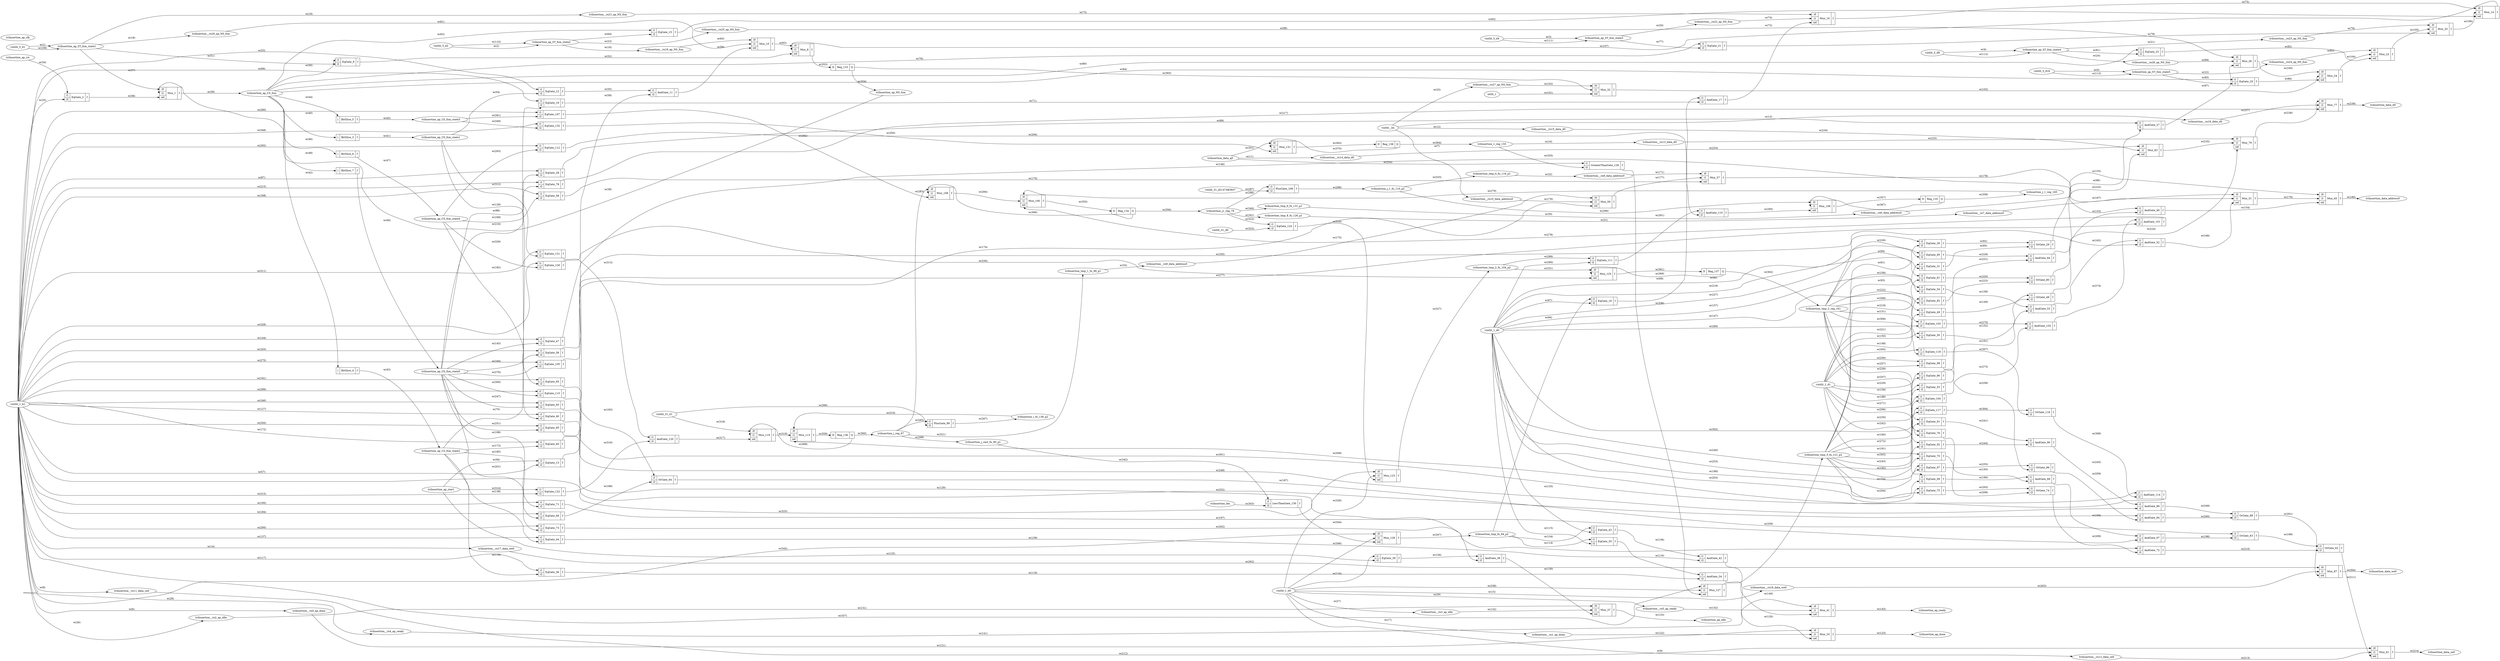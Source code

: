 digraph G {

   graph [rankdir = LR];

   Mux_1[ shape=record; label="{ {<i0>i0|<i1>i1|<sel>sel}| Mux_1 | {<f>f} }"];
   EqGate_2[ shape=record; label="{ {<i1>i1|<i2>i2}| EqGate_2 | {<f>f} }"];
   BitSlice_3[ shape=record; label="{ {<i>i}| BitSlice_3 | {<f>f} }"];
   BitSlice_4[ shape=record; label="{ {<i>i}| BitSlice_4 | {<f>f} }"];
   BitSlice_5[ shape=record; label="{ {<i>i}| BitSlice_5 | {<f>f} }"];
   BitSlice_6[ shape=record; label="{ {<i>i}| BitSlice_6 | {<f>f} }"];
   BitSlice_7[ shape=record; label="{ {<i>i}| BitSlice_7 | {<f>f} }"];
   Mux_8[ shape=record; label="{ {<i0>i0|<i1>i1|<sel>sel}| Mux_8 | {<f>f} }"];
   EqGate_9[ shape=record; label="{ {<i1>i1|<i2>i2}| EqGate_9 | {<f>f} }"];
   Mux_10[ shape=record; label="{ {<i0>i0|<i1>i1|<sel>sel}| Mux_10 | {<f>f} }"];
   AndGate_11[ shape=record; label="{ {<i1>i1|<i2>i2}| AndGate_11 | {<f>f} }"];
   EqGate_12[ shape=record; label="{ {<i1>i1|<i2>i2}| EqGate_12 | {<f>f} }"];
   EqGate_13[ shape=record; label="{ {<i1>i1|<i2>i2}| EqGate_13 | {<f>f} }"];
   Mux_14[ shape=record; label="{ {<i0>i0|<i1>i1|<sel>sel}| Mux_14 | {<f>f} }"];
   EqGate_15[ shape=record; label="{ {<i1>i1|<i2>i2}| EqGate_15 | {<f>f} }"];
   Mux_16[ shape=record; label="{ {<i0>i0|<i1>i1|<sel>sel}| Mux_16 | {<f>f} }"];
   AndGate_17[ shape=record; label="{ {<i1>i1|<i2>i2}| AndGate_17 | {<f>f} }"];
   EqGate_18[ shape=record; label="{ {<i1>i1|<i2>i2}| EqGate_18 | {<f>f} }"];
   EqGate_19[ shape=record; label="{ {<i1>i1|<i2>i2}| EqGate_19 | {<f>f} }"];
   Mux_20[ shape=record; label="{ {<i0>i0|<i1>i1|<sel>sel}| Mux_20 | {<f>f} }"];
   EqGate_21[ shape=record; label="{ {<i1>i1|<i2>i2}| EqGate_21 | {<f>f} }"];
   Mux_22[ shape=record; label="{ {<i0>i0|<i1>i1|<sel>sel}| Mux_22 | {<f>f} }"];
   EqGate_23[ shape=record; label="{ {<i1>i1|<i2>i2}| EqGate_23 | {<f>f} }"];
   Mux_24[ shape=record; label="{ {<i0>i0|<i1>i1|<sel>sel}| Mux_24 | {<f>f} }"];
   EqGate_25[ shape=record; label="{ {<i1>i1|<i2>i2}| EqGate_25 | {<f>f} }"];
   Mux_26[ shape=record; label="{ {<i0>i0|<i1>i1|<sel>sel}| Mux_26 | {<f>f} }"];
   AndGate_27[ shape=record; label="{ {<i1>i1|<i2>i2}| AndGate_27 | {<f>f} }"];
   EqGate_28[ shape=record; label="{ {<i1>i1|<i2>i2}| EqGate_28 | {<f>f} }"];
   OrGate_29[ shape=record; label="{ {<i1>i1|<i2>i2}| OrGate_29 | {<f>f} }"];
   EqGate_30[ shape=record; label="{ {<i1>i1|<i2>i2}| EqGate_30 | {<f>f} }"];
   EqGate_31[ shape=record; label="{ {<i1>i1|<i2>i2}| EqGate_31 | {<f>f} }"];
   Mux_32[ shape=record; label="{ {<i0>i0|<i1>i1|<sel>sel}| Mux_32 | {<f>f} }"];
   Mux_33[ shape=record; label="{ {<i0>i0|<i1>i1|<sel>sel}| Mux_33 | {<f>f} }"];
   AndGate_34[ shape=record; label="{ {<i1>i1|<i2>i2}| AndGate_34 | {<f>f} }"];
   EqGate_35[ shape=record; label="{ {<i1>i1|<i2>i2}| EqGate_35 | {<f>f} }"];
   EqGate_36[ shape=record; label="{ {<i1>i1|<i2>i2}| EqGate_36 | {<f>f} }"];
   Mux_37[ shape=record; label="{ {<i0>i0|<i1>i1|<sel>sel}| Mux_37 | {<f>f} }"];
   AndGate_38[ shape=record; label="{ {<i1>i1|<i2>i2}| AndGate_38 | {<f>f} }"];
   EqGate_39[ shape=record; label="{ {<i1>i1|<i2>i2}| EqGate_39 | {<f>f} }"];
   EqGate_40[ shape=record; label="{ {<i1>i1|<i2>i2}| EqGate_40 | {<f>f} }"];
   Mux_41[ shape=record; label="{ {<i0>i0|<i1>i1|<sel>sel}| Mux_41 | {<f>f} }"];
   AndGate_42[ shape=record; label="{ {<i1>i1|<i2>i2}| AndGate_42 | {<f>f} }"];
   EqGate_43[ shape=record; label="{ {<i1>i1|<i2>i2}| EqGate_43 | {<f>f} }"];
   EqGate_44[ shape=record; label="{ {<i1>i1|<i2>i2}| EqGate_44 | {<f>f} }"];
   Mux_45[ shape=record; label="{ {<i0>i0|<i1>i1|<sel>sel}| Mux_45 | {<f>f} }"];
   AndGate_46[ shape=record; label="{ {<i1>i1|<i2>i2}| AndGate_46 | {<f>f} }"];
   EqGate_47[ shape=record; label="{ {<i1>i1|<i2>i2}| EqGate_47 | {<f>f} }"];
   OrGate_48[ shape=record; label="{ {<i1>i1|<i2>i2}| OrGate_48 | {<f>f} }"];
   EqGate_49[ shape=record; label="{ {<i1>i1|<i2>i2}| EqGate_49 | {<f>f} }"];
   EqGate_50[ shape=record; label="{ {<i1>i1|<i2>i2}| EqGate_50 | {<f>f} }"];
   Mux_51[ shape=record; label="{ {<i0>i0|<i1>i1|<sel>sel}| Mux_51 | {<f>f} }"];
   AndGate_52[ shape=record; label="{ {<i1>i1|<i2>i2}| AndGate_52 | {<f>f} }"];
   AndGate_53[ shape=record; label="{ {<i1>i1|<i2>i2}| AndGate_53 | {<f>f} }"];
   EqGate_54[ shape=record; label="{ {<i1>i1|<i2>i2}| EqGate_54 | {<f>f} }"];
   EqGate_55[ shape=record; label="{ {<i1>i1|<i2>i2}| EqGate_55 | {<f>f} }"];
   EqGate_56[ shape=record; label="{ {<i1>i1|<i2>i2}| EqGate_56 | {<f>f} }"];
   Mux_57[ shape=record; label="{ {<i0>i0|<i1>i1|<sel>sel}| Mux_57 | {<f>f} }"];
   EqGate_58[ shape=record; label="{ {<i1>i1|<i2>i2}| EqGate_58 | {<f>f} }"];
   Mux_59[ shape=record; label="{ {<i0>i0|<i1>i1|<sel>sel}| Mux_59 | {<f>f} }"];
   EqGate_60[ shape=record; label="{ {<i1>i1|<i2>i2}| EqGate_60 | {<f>f} }"];
   Mux_61[ shape=record; label="{ {<i0>i0|<i1>i1|<sel>sel}| Mux_61 | {<f>f} }"];
   OrGate_62[ shape=record; label="{ {<i1>i1|<i2>i2}| OrGate_62 | {<f>f} }"];
   OrGate_63[ shape=record; label="{ {<i1>i1|<i2>i2}| OrGate_63 | {<f>f} }"];
   OrGate_64[ shape=record; label="{ {<i1>i1|<i2>i2}| OrGate_64 | {<f>f} }"];
   EqGate_65[ shape=record; label="{ {<i1>i1|<i2>i2}| EqGate_65 | {<f>f} }"];
   EqGate_66[ shape=record; label="{ {<i1>i1|<i2>i2}| EqGate_66 | {<f>f} }"];
   AndGate_67[ shape=record; label="{ {<i1>i1|<i2>i2}| AndGate_67 | {<f>f} }"];
   AndGate_68[ shape=record; label="{ {<i1>i1|<i2>i2}| AndGate_68 | {<f>f} }"];
   EqGate_69[ shape=record; label="{ {<i1>i1|<i2>i2}| EqGate_69 | {<f>f} }"];
   EqGate_70[ shape=record; label="{ {<i1>i1|<i2>i2}| EqGate_70 | {<f>f} }"];
   EqGate_71[ shape=record; label="{ {<i1>i1|<i2>i2}| EqGate_71 | {<f>f} }"];
   AndGate_72[ shape=record; label="{ {<i1>i1|<i2>i2}| AndGate_72 | {<f>f} }"];
   EqGate_73[ shape=record; label="{ {<i1>i1|<i2>i2}| EqGate_73 | {<f>f} }"];
   OrGate_74[ shape=record; label="{ {<i1>i1|<i2>i2}| OrGate_74 | {<f>f} }"];
   EqGate_75[ shape=record; label="{ {<i1>i1|<i2>i2}| EqGate_75 | {<f>f} }"];
   EqGate_76[ shape=record; label="{ {<i1>i1|<i2>i2}| EqGate_76 | {<f>f} }"];
   Mux_77[ shape=record; label="{ {<i0>i0|<i1>i1|<sel>sel}| Mux_77 | {<f>f} }"];
   EqGate_78[ shape=record; label="{ {<i1>i1|<i2>i2}| EqGate_78 | {<f>f} }"];
   Mux_79[ shape=record; label="{ {<i0>i0|<i1>i1|<sel>sel}| Mux_79 | {<f>f} }"];
   OrGate_80[ shape=record; label="{ {<i1>i1|<i2>i2}| OrGate_80 | {<f>f} }"];
   EqGate_81[ shape=record; label="{ {<i1>i1|<i2>i2}| EqGate_81 | {<f>f} }"];
   EqGate_82[ shape=record; label="{ {<i1>i1|<i2>i2}| EqGate_82 | {<f>f} }"];
   Mux_83[ shape=record; label="{ {<i0>i0|<i1>i1|<sel>sel}| Mux_83 | {<f>f} }"];
   AndGate_84[ shape=record; label="{ {<i1>i1|<i2>i2}| AndGate_84 | {<f>f} }"];
   EqGate_85[ shape=record; label="{ {<i1>i1|<i2>i2}| EqGate_85 | {<f>f} }"];
   EqGate_86[ shape=record; label="{ {<i1>i1|<i2>i2}| EqGate_86 | {<f>f} }"];
   Mux_87[ shape=record; label="{ {<i0>i0|<i1>i1|<sel>sel}| Mux_87 | {<f>f} }"];
   OrGate_88[ shape=record; label="{ {<i1>i1|<i2>i2}| OrGate_88 | {<f>f} }"];
   AndGate_89[ shape=record; label="{ {<i1>i1|<i2>i2}| AndGate_89 | {<f>f} }"];
   AndGate_90[ shape=record; label="{ {<i1>i1|<i2>i2}| AndGate_90 | {<f>f} }"];
   EqGate_91[ shape=record; label="{ {<i1>i1|<i2>i2}| EqGate_91 | {<f>f} }"];
   EqGate_92[ shape=record; label="{ {<i1>i1|<i2>i2}| EqGate_92 | {<f>f} }"];
   EqGate_93[ shape=record; label="{ {<i1>i1|<i2>i2}| EqGate_93 | {<f>f} }"];
   AndGate_94[ shape=record; label="{ {<i1>i1|<i2>i2}| AndGate_94 | {<f>f} }"];
   EqGate_95[ shape=record; label="{ {<i1>i1|<i2>i2}| EqGate_95 | {<f>f} }"];
   OrGate_96[ shape=record; label="{ {<i1>i1|<i2>i2}| OrGate_96 | {<f>f} }"];
   EqGate_97[ shape=record; label="{ {<i1>i1|<i2>i2}| EqGate_97 | {<f>f} }"];
   EqGate_98[ shape=record; label="{ {<i1>i1|<i2>i2}| EqGate_98 | {<f>f} }"];
   PlusGate_99[ shape=record; label="{ {<i1>i1|<i2>i2}| PlusGate_99 | {<f>f} }"];
   Mux_100[ shape=record; label="{ {<i0>i0|<i1>i1|<sel>sel}| Mux_100 | {<f>f} }"];
   AndGate_101[ shape=record; label="{ {<i1>i1|<i2>i2}| AndGate_101 | {<f>f} }"];
   AndGate_102[ shape=record; label="{ {<i1>i1|<i2>i2}| AndGate_102 | {<f>f} }"];
   EqGate_103[ shape=record; label="{ {<i1>i1|<i2>i2}| EqGate_103 | {<f>f} }"];
   EqGate_104[ shape=record; label="{ {<i1>i1|<i2>i2}| EqGate_104 | {<f>f} }"];
   EqGate_105[ shape=record; label="{ {<i1>i1|<i2>i2}| EqGate_105 | {<f>f} }"];
   Mux_106[ shape=record; label="{ {<i0>i0|<i1>i1|<sel>sel}| Mux_106 | {<f>f} }"];
   EqGate_107[ shape=record; label="{ {<i1>i1|<i2>i2}| EqGate_107 | {<f>f} }"];
   PlusGate_108[ shape=record; label="{ {<i1>i1|<i2>i2}| PlusGate_108 | {<f>f} }"];
   Mux_109[ shape=record; label="{ {<i0>i0|<i1>i1|<sel>sel}| Mux_109 | {<f>f} }"];
   AndGate_110[ shape=record; label="{ {<i1>i1|<i2>i2}| AndGate_110 | {<f>f} }"];
   EqGate_111[ shape=record; label="{ {<i1>i1|<i2>i2}| EqGate_111 | {<f>f} }"];
   EqGate_112[ shape=record; label="{ {<i1>i1|<i2>i2}| EqGate_112 | {<f>f} }"];
   Mux_113[ shape=record; label="{ {<i0>i0|<i1>i1|<sel>sel}| Mux_113 | {<f>f} }"];
   AndGate_114[ shape=record; label="{ {<i1>i1|<i2>i2}| AndGate_114 | {<f>f} }"];
   EqGate_115[ shape=record; label="{ {<i1>i1|<i2>i2}| EqGate_115 | {<f>f} }"];
   OrGate_116[ shape=record; label="{ {<i1>i1|<i2>i2}| OrGate_116 | {<f>f} }"];
   EqGate_117[ shape=record; label="{ {<i1>i1|<i2>i2}| EqGate_117 | {<f>f} }"];
   EqGate_118[ shape=record; label="{ {<i1>i1|<i2>i2}| EqGate_118 | {<f>f} }"];
   Mux_119[ shape=record; label="{ {<i0>i0|<i1>i1|<sel>sel}| Mux_119 | {<f>f} }"];
   AndGate_120[ shape=record; label="{ {<i1>i1|<i2>i2}| AndGate_120 | {<f>f} }"];
   EqGate_121[ shape=record; label="{ {<i1>i1|<i2>i2}| EqGate_121 | {<f>f} }"];
   EqGate_122[ shape=record; label="{ {<i1>i1|<i2>i2}| EqGate_122 | {<f>f} }"];
   Mux_123[ shape=record; label="{ {<i0>i0|<i1>i1|<sel>sel}| Mux_123 | {<f>f} }"];
   EqGate_124[ shape=record; label="{ {<i1>i1|<i2>i2}| EqGate_124 | {<f>f} }"];
   Mux_125[ shape=record; label="{ {<i0>i0|<i1>i1|<sel>sel}| Mux_125 | {<f>f} }"];
   EqGate_126[ shape=record; label="{ {<i1>i1|<i2>i2}| EqGate_126 | {<f>f} }"];
   Mux_127[ shape=record; label="{ {<i0>i0|<i1>i1|<sel>sel}| Mux_127 | {<f>f} }"];
   GreaterThanGate_128[ shape=record; label="{ {<i1>i1|<i2>i2}| GreaterThanGate_128 | {<f>f} }"];
   Mux_129[ shape=record; label="{ {<i0>i0|<i1>i1|<sel>sel}| Mux_129 | {<f>f} }"];
   LessThanGate_130[ shape=record; label="{ {<i1>i1|<i2>i2}| LessThanGate_130 | {<f>f} }"];
   Mux_131[ shape=record; label="{ {<i0>i0|<i1>i1|<sel>sel}| Mux_131 | {<f>f} }"];
   EqGate_132[ shape=record; label="{ {<i1>i1|<i2>i2}| EqGate_132 | {<f>f} }"];
   Reg_133[ shape=record; label="{ {<D>D}| Reg_133 | {<Q>Q} }"];
   Reg_134[ shape=record; label="{ {<D>D}| Reg_134 | {<Q>Q} }"];
   Reg_135[ shape=record; label="{ {<D>D}| Reg_135 | {<Q>Q} }"];
   Reg_136[ shape=record; label="{ {<D>D}| Reg_136 | {<Q>Q} }"];
   Reg_137[ shape=record; label="{ {<D>D}| Reg_137 | {<Q>Q} }"];
   Reg_138[ shape=record; label="{ {<D>D}| Reg_138 | {<Q>Q} }"];
   triInsertion_ap_clk;
   triInsertion_ap_rst;
   triInsertion_ap_start;
   triInsertion_data_q0;
   triInsertion_len;
   triInsertion_ap_done;
   triInsertion_ap_idle;
   triInsertion_ap_ready;
   triInsertion_data_address0;
   triInsertion_data_ce0;
   triInsertion_data_d0;
   triInsertion_data_we0;
 triInsertion__rn0_ap_done[label="triInsertion__rn0_ap_done"];
 triInsertion__rn10_data_address0[label="triInsertion__rn10_data_address0"];
 triInsertion__rn11_data_ce0[label="triInsertion__rn11_data_ce0"];
 triInsertion__rn12_data_ce0[label="triInsertion__rn12_data_ce0"];
 triInsertion__rn13_data_d0[label="triInsertion__rn13_data_d0"];
 triInsertion__rn14_data_d0[label="triInsertion__rn14_data_d0"];
 triInsertion__rn15_data_d0[label="triInsertion__rn15_data_d0"];
 triInsertion__rn16_data_d0[label="triInsertion__rn16_data_d0"];
 triInsertion__rn17_data_we0[label="triInsertion__rn17_data_we0"];
 triInsertion__rn18_data_we0[label="triInsertion__rn18_data_we0"];
 triInsertion__rn19_ap_NS_fsm[label="triInsertion__rn19_ap_NS_fsm"];
 triInsertion__rn1_ap_done[label="triInsertion__rn1_ap_done"];
 triInsertion__rn20_ap_NS_fsm[label="triInsertion__rn20_ap_NS_fsm"];
 triInsertion__rn21_ap_NS_fsm[label="triInsertion__rn21_ap_NS_fsm"];
 triInsertion__rn22_ap_NS_fsm[label="triInsertion__rn22_ap_NS_fsm"];
 triInsertion__rn23_ap_NS_fsm[label="triInsertion__rn23_ap_NS_fsm"];
 triInsertion__rn24_ap_NS_fsm[label="triInsertion__rn24_ap_NS_fsm"];
 triInsertion__rn25_ap_NS_fsm[label="triInsertion__rn25_ap_NS_fsm"];
 triInsertion__rn26_ap_NS_fsm[label="triInsertion__rn26_ap_NS_fsm"];
 triInsertion__rn27_ap_NS_fsm[label="triInsertion__rn27_ap_NS_fsm"];
 triInsertion__rn2_ap_idle[label="triInsertion__rn2_ap_idle"];
 triInsertion__rn3_ap_idle[label="triInsertion__rn3_ap_idle"];
 triInsertion__rn4_ap_ready[label="triInsertion__rn4_ap_ready"];
 triInsertion__rn5_ap_ready[label="triInsertion__rn5_ap_ready"];
 triInsertion__rn6_data_address0[label="triInsertion__rn6_data_address0"];
 triInsertion__rn7_data_address0[label="triInsertion__rn7_data_address0"];
 triInsertion__rn8_data_address0[label="triInsertion__rn8_data_address0"];
 triInsertion__rn9_data_address0[label="triInsertion__rn9_data_address0"];
 triInsertion_ap_CS_fsm[label="triInsertion_ap_CS_fsm"];
 triInsertion_ap_CS_fsm_state1[label="triInsertion_ap_CS_fsm_state1"];
 triInsertion_ap_CS_fsm_state2[label="triInsertion_ap_CS_fsm_state2"];
 triInsertion_ap_CS_fsm_state3[label="triInsertion_ap_CS_fsm_state3"];
 triInsertion_ap_CS_fsm_state4[label="triInsertion_ap_CS_fsm_state4"];
 triInsertion_ap_CS_fsm_state5[label="triInsertion_ap_CS_fsm_state5"];
 triInsertion_ap_NS_fsm[label="triInsertion_ap_NS_fsm"];
 triInsertion_ap_ST_fsm_state1[label="triInsertion_ap_ST_fsm_state1"];
 triInsertion_ap_ST_fsm_state2[label="triInsertion_ap_ST_fsm_state2"];
 triInsertion_ap_ST_fsm_state3[label="triInsertion_ap_ST_fsm_state3"];
 triInsertion_ap_ST_fsm_state4[label="triInsertion_ap_ST_fsm_state4"];
 triInsertion_ap_ST_fsm_state5[label="triInsertion_ap_ST_fsm_state5"];
 triInsertion_i_fu_136_p2[label="triInsertion_i_fu_136_p2"];
 triInsertion_j1_reg_79[label="triInsertion_j1_reg_79"];
 triInsertion_j_1_fu_110_p2[label="triInsertion_j_1_fu_110_p2"];
 triInsertion_j_1_reg_165[label="triInsertion_j_1_reg_165"];
 triInsertion_j_cast_fu_90_p1[label="triInsertion_j_cast_fu_90_p1"];
 triInsertion_j_reg_67[label="triInsertion_j_reg_67"];
 triInsertion_tmp_1_fu_99_p1[label="triInsertion_tmp_1_fu_99_p1"];
 triInsertion_tmp_2_fu_104_p2[label="triInsertion_tmp_2_fu_104_p2"];
 triInsertion_tmp_2_reg_161[label="triInsertion_tmp_2_reg_161"];
 triInsertion_tmp_4_fu_116_p1[label="triInsertion_tmp_4_fu_116_p1"];
 triInsertion_tmp_5_fu_121_p2[label="triInsertion_tmp_5_fu_121_p2"];
 triInsertion_tmp_6_fu_131_p1[label="triInsertion_tmp_6_fu_131_p1"];
 triInsertion_tmp_8_fu_126_p1[label="triInsertion_tmp_8_fu_126_p1"];
 triInsertion_tmp_fu_94_p2[label="triInsertion_tmp_fu_94_p2"];
 triInsertion_v_reg_155[label="triInsertion_v_reg_155"];
 vintlit_5_d1[label="vintlit_5_d1"];
 vintlit_5_d2[label="vintlit_5_d2"];
 vintlit_5_d4[label="vintlit_5_d4"];
 vintlit_5_d8[label="vintlit_5_d8"];
 vintlit_5_d16[label="vintlit_5_d16"];
 vintlit_1_b1[label="vintlit_1_b1"];
 vintlit__bx[label="vintlit__bx"];
 vintlit_1_b1[label="vintlit_1_b1"];
 vintlit_1_b0[label="vintlit_1_b0"];
 vintlit__bx[label="vintlit__bx"];
 vintlit__bx[label="vintlit__bx"];
 vintlit_1_b1[label="vintlit_1_b1"];
 vintlit_1_b0[label="vintlit_1_b0"];
 vintlit_1_b0[label="vintlit_1_b0"];
 vintlit__bx[label="vintlit__bx"];
 vintlit_1_b1[label="vintlit_1_b1"];
 vintlit_1_b0[label="vintlit_1_b0"];
 vintlit_1_b1[label="vintlit_1_b1"];
 vintlit_1_b0[label="vintlit_1_b0"];
 vintlit_1_b1[label="vintlit_1_b1"];
 vintlit_1_b1[label="vintlit_1_b1"];
 vintlit_1_b1[label="vintlit_1_b1"];
 vintlit_1_d0[label="vintlit_1_d0"];
 vintlit_1_b1[label="vintlit_1_b1"];
 vintlit_1_b1[label="vintlit_1_b1"];
 vintlit_1_d0[label="vintlit_1_d0"];
 vintlit_1_d1[label="vintlit_1_d1"];
 intlit_1[label="intlit_1"];
 vintlit_5_d1[label="vintlit_5_d1"];
 vintlit_5_d2[label="vintlit_5_d2"];
 vintlit_5_d4[label="vintlit_5_d4"];
 vintlit_5_d8[label="vintlit_5_d8"];
 vintlit_5_d16[label="vintlit_5_d16"];
 vintlit_1_d0[label="vintlit_1_d0"];
 vintlit_1_b1[label="vintlit_1_b1"];
 vintlit_1_b0[label="vintlit_1_b0"];
 vintlit_1_b1[label="vintlit_1_b1"];
 vintlit_1_d0[label="vintlit_1_d0"];
 vintlit_1_b1[label="vintlit_1_b1"];
 vintlit_1_b1[label="vintlit_1_b1"];
 vintlit_1_d0[label="vintlit_1_d0"];
 vintlit_1_d1[label="vintlit_1_d1"];
 vintlit_1_d0[label="vintlit_1_d0"];
 vintlit_1_d1[label="vintlit_1_d1"];
 vintlit_1_b1[label="vintlit_1_b1"];
 vintlit_1_b1[label="vintlit_1_b1"];
 vintlit_1_b1[label="vintlit_1_b1"];
 vintlit_1_b1[label="vintlit_1_b1"];
 vintlit_1_b1[label="vintlit_1_b1"];
 vintlit_1_d0[label="vintlit_1_d0"];
 vintlit_1_d1[label="vintlit_1_d1"];
 vintlit_1_b1[label="vintlit_1_b1"];
 vintlit_1_b1[label="vintlit_1_b1"];
 vintlit_1_d0[label="vintlit_1_d0"];
 vintlit_1_d1[label="vintlit_1_d1"];
 vintlit_1_b1[label="vintlit_1_b1"];
 vintlit_1_d0[label="vintlit_1_d0"];
 vintlit_1_d1[label="vintlit_1_d1"];
 vintlit_1_d0[label="vintlit_1_d0"];
 vintlit_1_d1[label="vintlit_1_d1"];
 vintlit_1_d0[label="vintlit_1_d0"];
 vintlit_1_d1[label="vintlit_1_d1"];
 vintlit_1_b1[label="vintlit_1_b1"];
 vintlit_1_b1[label="vintlit_1_b1"];
 vintlit_1_d0[label="vintlit_1_d0"];
 vintlit_1_d1[label="vintlit_1_d1"];
 vintlit_31_d1[label="vintlit_31_d1"];
 vintlit_1_d0[label="vintlit_1_d0"];
 vintlit_1_d1[label="vintlit_1_d1"];
 vintlit_1_b1[label="vintlit_1_b1"];
 vintlit_1_b1[label="vintlit_1_b1"];
 vintlit_31_d2147483647[label="vintlit_31_d2147483647"];
 vintlit_1_d0[label="vintlit_1_d0"];
 vintlit_1_b1[label="vintlit_1_b1"];
 vintlit_1_b1[label="vintlit_1_b1"];
 vintlit_1_d0[label="vintlit_1_d0"];
 vintlit_1_d1[label="vintlit_1_d1"];
 vintlit_1_b1[label="vintlit_1_b1"];
 vintlit_1_b1[label="vintlit_1_b1"];
 vintlit_31_d1[label="vintlit_31_d1"];
 vintlit_31_d0[label="vintlit_31_d0"];
 vintlit_1_b1[label="vintlit_1_b1"];
 vintlit_1_b0[label="vintlit_1_b0"];
 vintlit_1_b1[label="vintlit_1_b1"];
 vintlit_1_b1[label="vintlit_1_b1"];
 vintlit_1_b0[label="vintlit_1_b0"];
 vintlit_1_b1[label="vintlit_1_b1"];
 vintlit_1_b0[label="vintlit_1_b0"];
 vintlit_1_b1[label="vintlit_1_b1"];
   triInsertion_ap_rst -> EqGate_2:i1[ label="w(34)"]; /* tag1 */
   triInsertion_ap_start -> EqGate_13:i1[ label="w(56)"]; /* tag1 */
   triInsertion_ap_start -> EqGate_39:i2[ label="w(125)"]; /* tag1 */
   triInsertion_ap_start -> EqGate_122:i1[ label="w(314)"]; /* tag1 */
   triInsertion_data_q0 -> triInsertion__rn14_data_d0[ label="w(11)"]; /* tag1 */
   triInsertion_data_q0 -> GreaterThanGate_128:i1[ label="w(334)"]; /* tag1 */
   triInsertion_data_q0 -> Mux_131:i0[ label="w(351)"]; /* tag1 */
   triInsertion_len -> LessThanGate_130:i2[ label="w(343)"]; /* tag1 */
   triInsertion__rn0_ap_done -> Mux_33:i0[ label="w(121)"]; /* tag2 */
   triInsertion__rn10_data_address0 -> Mux_59:i1[ label="w(176)"]; /* tag2 */
   triInsertion__rn11_data_ce0 -> Mux_61:i0[ label="w(212)"]; /* tag2 */
   triInsertion__rn12_data_ce0 -> Mux_61:i1[ label="w(213)"]; /* tag2 */
   triInsertion__rn13_data_d0 -> Mux_79:i0[ label="w(225)"]; /* tag2 */
   triInsertion__rn14_data_d0 -> Mux_83:i0[ label="w(233)"]; /* tag2 */
   triInsertion__rn15_data_d0 -> Mux_83:i1[ label="w(234)"]; /* tag2 */
   triInsertion__rn16_data_d0 -> Mux_77:i1[ label="w(237)"]; /* tag2 */
   triInsertion__rn17_data_we0 -> Mux_87:i0[ label="w(262)"]; /* tag2 */
   triInsertion__rn18_data_we0 -> Mux_87:i1[ label="w(263)"]; /* tag2 */
   triInsertion__rn19_ap_NS_fsm -> Mux_10:i0[ label="w(60)"]; /* tag2 */
   triInsertion__rn1_ap_done -> Mux_33:i1[ label="w(122)"]; /* tag2 */
   triInsertion__rn20_ap_NS_fsm -> Mux_10:i1[ label="w(61)"]; /* tag2 */
   triInsertion__rn21_ap_NS_fsm -> Mux_16:i0[ label="w(73)"]; /* tag2 */
   triInsertion__rn22_ap_NS_fsm -> Mux_16:i1[ label="w(74)"]; /* tag2 */
   triInsertion__rn23_ap_NS_fsm -> Mux_20:i0[ label="w(79)"]; /* tag2 */
   triInsertion__rn24_ap_NS_fsm -> Mux_22:i0[ label="w(83)"]; /* tag2 */
   triInsertion__rn25_ap_NS_fsm -> Mux_26:i0[ label="w(98)"]; /* tag2 */
   triInsertion__rn26_ap_NS_fsm -> Mux_26:i1[ label="w(99)"]; /* tag2 */
   triInsertion__rn27_ap_NS_fsm -> Mux_32:i0[ label="w(102)"]; /* tag2 */
   triInsertion__rn2_ap_idle -> Mux_37:i0[ label="w(131)"]; /* tag2 */
   triInsertion__rn3_ap_idle -> Mux_37:i1[ label="w(132)"]; /* tag2 */
   triInsertion__rn4_ap_ready -> Mux_41:i0[ label="w(141)"]; /* tag2 */
   triInsertion__rn5_ap_ready -> Mux_41:i1[ label="w(142)"]; /* tag2 */
   triInsertion__rn6_data_address0 -> Mux_45:i0[ label="w(155)"]; /* tag2 */
   triInsertion__rn7_data_address0 -> Mux_51:i0[ label="w(167)"]; /* tag2 */
   triInsertion__rn8_data_address0 -> Mux_57:i0[ label="w(171)"]; /* tag2 */
   triInsertion__rn9_data_address0 -> Mux_59:i0[ label="w(175)"]; /* tag2 */
   triInsertion_ap_CS_fsm -> BitSlice_3:i[ label="w(40)"]; /* tag2 */
   triInsertion_ap_CS_fsm -> BitSlice_4:i[ label="w(42)"]; /* tag2 */
   triInsertion_ap_CS_fsm -> BitSlice_5:i[ label="w(44)"]; /* tag2 */
   triInsertion_ap_CS_fsm -> BitSlice_6:i[ label="w(46)"]; /* tag2 */
   triInsertion_ap_CS_fsm -> BitSlice_7:i[ label="w(48)"]; /* tag2 */
   triInsertion_ap_CS_fsm -> EqGate_9:i1[ label="w(50)"]; /* tag2 */
   triInsertion_ap_CS_fsm -> EqGate_15:i1[ label="w(63)"]; /* tag2 */
   triInsertion_ap_CS_fsm -> EqGate_21:i1[ label="w(76)"]; /* tag2 */
   triInsertion_ap_CS_fsm -> EqGate_23:i1[ label="w(80)"]; /* tag2 */
   triInsertion_ap_CS_fsm -> EqGate_25:i1[ label="w(84)"]; /* tag2 */
   triInsertion_ap_CS_fsm_state1 -> EqGate_12:i2[ label="w(54)"]; /* tag2 */
   triInsertion_ap_CS_fsm_state1 -> EqGate_40:i2[ label="w(128)"]; /* tag2 */
   triInsertion_ap_CS_fsm_state1 -> EqGate_121:i2[ label="w(312)"]; /* tag2 */
   triInsertion_ap_CS_fsm_state2 -> EqGate_19:i2[ label="w(70)"]; /* tag2 */
   triInsertion_ap_CS_fsm_state2 -> EqGate_36:i2[ label="w(118)"]; /* tag2 */
   triInsertion_ap_CS_fsm_state2 -> EqGate_44:i2[ label="w(138)"]; /* tag2 */
   triInsertion_ap_CS_fsm_state2 -> EqGate_60:i2[ label="w(173)"]; /* tag2 */
   triInsertion_ap_CS_fsm_state2 -> EqGate_66:i2[ label="w(185)"]; /* tag2 */
   triInsertion_ap_CS_fsm_state3 -> EqGate_107:i2[ label="w(281)"]; /* tag2 */
   triInsertion_ap_CS_fsm_state3 -> EqGate_132:i2[ label="w(349)"]; /* tag2 */
   triInsertion_ap_CS_fsm_state4 -> EqGate_58:i2[ label="w(169)"]; /* tag2 */
   triInsertion_ap_CS_fsm_state4 -> EqGate_65:i2[ label="w(182)"]; /* tag2 */
   triInsertion_ap_CS_fsm_state4 -> EqGate_112:i2[ label="w(293)"]; /* tag2 */
   triInsertion_ap_CS_fsm_state4 -> EqGate_126:i2[ label="w(329)"]; /* tag2 */
   triInsertion_ap_CS_fsm_state5 -> EqGate_28:i2[ label="w(88)"]; /* tag2 */
   triInsertion_ap_CS_fsm_state5 -> EqGate_47:i2[ label="w(145)"]; /* tag2 */
   triInsertion_ap_CS_fsm_state5 -> EqGate_56:i2[ label="w(164)"]; /* tag2 */
   triInsertion_ap_CS_fsm_state5 -> EqGate_71:i2[ label="w(196)"]; /* tag2 */
   triInsertion_ap_CS_fsm_state5 -> EqGate_73:i2[ label="w(201)"]; /* tag2 */
   triInsertion_ap_CS_fsm_state5 -> EqGate_78:i2[ label="w(216)"]; /* tag2 */
   triInsertion_ap_CS_fsm_state5 -> EqGate_93:i2[ label="w(247)"]; /* tag2 */
   triInsertion_ap_CS_fsm_state5 -> EqGate_95:i2[ label="w(251)"]; /* tag2 */
   triInsertion_ap_CS_fsm_state5 -> EqGate_105:i2[ label="w(276)"]; /* tag2 */
   triInsertion_ap_CS_fsm_state5 -> EqGate_115:i2[ label="w(300)"]; /* tag2 */
   triInsertion_ap_NS_fsm -> Mux_1:i1[ label="w(38)"]; /* tag2 */
   triInsertion_ap_ST_fsm_state1 -> triInsertion__rn20_ap_NS_fsm[ label="w(18)"]; /* tag2 */
   triInsertion_ap_ST_fsm_state1 -> triInsertion__rn21_ap_NS_fsm[ label="w(19)"]; /* tag2 */
   triInsertion_ap_ST_fsm_state1 -> Mux_1:i0[ label="w(37)"]; /* tag2 */
   triInsertion_ap_ST_fsm_state1 -> EqGate_9:i2[ label="w(51)"]; /* tag2 */
   triInsertion_ap_ST_fsm_state2 -> triInsertion__rn19_ap_NS_fsm[ label="w(16)"]; /* tag2 */
   triInsertion_ap_ST_fsm_state2 -> triInsertion__rn25_ap_NS_fsm[ label="w(23)"]; /* tag2 */
   triInsertion_ap_ST_fsm_state2 -> EqGate_15:i2[ label="w(64)"]; /* tag2 */
   triInsertion_ap_ST_fsm_state3 -> triInsertion__rn22_ap_NS_fsm[ label="w(20)"]; /* tag2 */
   triInsertion_ap_ST_fsm_state3 -> EqGate_21:i2[ label="w(77)"]; /* tag2 */
   triInsertion_ap_ST_fsm_state4 -> triInsertion__rn23_ap_NS_fsm[ label="w(21)"]; /* tag2 */
   triInsertion_ap_ST_fsm_state4 -> triInsertion__rn26_ap_NS_fsm[ label="w(24)"]; /* tag2 */
   triInsertion_ap_ST_fsm_state4 -> EqGate_23:i2[ label="w(81)"]; /* tag2 */
   triInsertion_ap_ST_fsm_state5 -> triInsertion__rn24_ap_NS_fsm[ label="w(22)"]; /* tag2 */
   triInsertion_ap_ST_fsm_state5 -> EqGate_25:i2[ label="w(85)"]; /* tag2 */
   triInsertion_i_fu_136_p2 -> Mux_113:i0[ label="w(310)"]; /* tag2 */
   triInsertion_j1_reg_79 -> PlusGate_108:i1[ label="w(286)"]; /* tag2 */
   triInsertion_j1_reg_79 -> EqGate_124:i1[ label="w(322)"]; /* tag2 */
   triInsertion_j1_reg_79 -> triInsertion_tmp_6_fu_131_p1[ label="w(340)"]; /* tag2 */
   triInsertion_j1_reg_79 -> triInsertion_tmp_8_fu_126_p1[ label="w(341)"]; /* tag2 */
   triInsertion_j_1_fu_110_p2 -> Mux_109:i0[ label="w(296)"]; /* tag2 */
   triInsertion_j_1_fu_110_p2 -> triInsertion_tmp_4_fu_116_p1[ label="w(333)"]; /* tag2 */
   triInsertion_j_1_reg_165 -> Mux_100:i0[ label="w(279)"]; /* tag2 */
   triInsertion_j_cast_fu_90_p1 -> LessThanGate_130:i1[ label="w(342)"]; /* tag2 */
   triInsertion_j_reg_67 -> PlusGate_99:i1[ label="w(265)"]; /* tag2 */
   triInsertion_j_reg_67 -> Mux_106:i0[ label="w(283)"]; /* tag2 */
   triInsertion_j_reg_67 -> triInsertion_j_cast_fu_90_p1[ label="w(298)"]; /* tag2 */
   triInsertion_j_reg_67 -> triInsertion_tmp_1_fu_99_p1[ label="w(321)"]; /* tag2 */
   triInsertion_tmp_1_fu_99_p1 -> triInsertion__rn9_data_address0[ label="w(33)"]; /* tag2 */
   triInsertion_tmp_2_fu_104_p2 -> EqGate_111:i1[ label="w(289)"]; /* tag2 */
   triInsertion_tmp_2_fu_104_p2 -> Mux_125:i0[ label="w(331)"]; /* tag2 */
   triInsertion_tmp_2_reg_161 -> EqGate_31:i2[ label="w(94)"]; /* tag2 */
   triInsertion_tmp_2_reg_161 -> EqGate_50:i2[ label="w(151)"]; /* tag2 */
   triInsertion_tmp_2_reg_161 -> EqGate_54:i1[ label="w(156)"]; /* tag2 */
   triInsertion_tmp_2_reg_161 -> EqGate_69:i1[ label="w(188)"]; /* tag2 */
   triInsertion_tmp_2_reg_161 -> EqGate_76:i2[ label="w(207)"]; /* tag2 */
   triInsertion_tmp_2_reg_161 -> EqGate_82:i2[ label="w(222)"]; /* tag2 */
   triInsertion_tmp_2_reg_161 -> EqGate_85:i1[ label="w(226)"]; /* tag2 */
   triInsertion_tmp_2_reg_161 -> EqGate_91:i1[ label="w(239)"]; /* tag2 */
   triInsertion_tmp_2_reg_161 -> EqGate_98:i2[ label="w(257)"]; /* tag2 */
   triInsertion_tmp_2_reg_161 -> EqGate_103:i1[ label="w(268)"]; /* tag2 */
   triInsertion_tmp_2_reg_161 -> EqGate_118:i2[ label="w(306)"]; /* tag2 */
   triInsertion_tmp_4_fu_116_p1 -> triInsertion__rn8_data_address0[ label="w(32)"]; /* tag2 */
   triInsertion_tmp_5_fu_121_p2 -> EqGate_30:i2[ label="w(91)"]; /* tag2 */
   triInsertion_tmp_5_fu_121_p2 -> EqGate_49:i2[ label="w(148)"]; /* tag2 */
   triInsertion_tmp_5_fu_121_p2 -> EqGate_55:i2[ label="w(160)"]; /* tag2 */
   triInsertion_tmp_5_fu_121_p2 -> EqGate_70:i2[ label="w(192)"]; /* tag2 */
   triInsertion_tmp_5_fu_121_p2 -> EqGate_75:i2[ label="w(204)"]; /* tag2 */
   triInsertion_tmp_5_fu_121_p2 -> EqGate_81:i2[ label="w(219)"]; /* tag2 */
   triInsertion_tmp_5_fu_121_p2 -> EqGate_86:i2[ label="w(230)"]; /* tag2 */
   triInsertion_tmp_5_fu_121_p2 -> EqGate_92:i2[ label="w(243)"]; /* tag2 */
   triInsertion_tmp_5_fu_121_p2 -> EqGate_97:i2[ label="w(254)"]; /* tag2 */
   triInsertion_tmp_5_fu_121_p2 -> EqGate_104:i2[ label="w(272)"]; /* tag2 */
   triInsertion_tmp_5_fu_121_p2 -> EqGate_117:i2[ label="w(303)"]; /* tag2 */
   triInsertion_tmp_6_fu_131_p1 -> triInsertion__rn6_data_address0[ label="w(30)"]; /* tag2 */
   triInsertion_tmp_8_fu_126_p1 -> triInsertion__rn7_data_address0[ label="w(31)"]; /* tag2 */
   triInsertion_tmp_fu_94_p2 -> EqGate_18:i1[ label="w(66)"]; /* tag2 */
   triInsertion_tmp_fu_94_p2 -> EqGate_35:i1[ label="w(114)"]; /* tag2 */
   triInsertion_tmp_fu_94_p2 -> EqGate_43:i1[ label="w(134)"]; /* tag2 */
   triInsertion_v_reg_155 -> triInsertion__rn13_data_d0[ label="w(10)"]; /* tag2 */
   triInsertion_v_reg_155 -> GreaterThanGate_128:i2[ label="w(335)"]; /* tag2 */
   vintlit_5_d1 -> triInsertion_ap_ST_fsm_state1[ label="w(1)"]; /* tag2 */
   vintlit_5_d2 -> triInsertion_ap_ST_fsm_state2[ label="w(2)"]; /* tag2 */
   vintlit_5_d4 -> triInsertion_ap_ST_fsm_state3[ label="w(3)"]; /* tag2 */
   vintlit_5_d8 -> triInsertion_ap_ST_fsm_state4[ label="w(4)"]; /* tag2 */
   vintlit_5_d16 -> triInsertion_ap_ST_fsm_state5[ label="w(5)"]; /* tag2 */
   vintlit_1_b1 -> triInsertion__rn0_ap_done[ label="w(6)"]; /* tag2 */
   vintlit__bx -> triInsertion__rn10_data_address0[ label="w(7)"]; /* tag2 */
   vintlit_1_b1 -> triInsertion__rn11_data_ce0[ label="w(8)"]; /* tag2 */
   vintlit_1_b0 -> triInsertion__rn12_data_ce0[ label="w(9)"]; /* tag2 */
   vintlit__bx -> triInsertion__rn15_data_d0[ label="w(12)"]; /* tag2 */
   vintlit__bx -> triInsertion__rn16_data_d0[ label="w(13)"]; /* tag2 */
   vintlit_1_b1 -> triInsertion__rn17_data_we0[ label="w(14)"]; /* tag2 */
   vintlit_1_b0 -> triInsertion__rn18_data_we0[ label="w(15)"]; /* tag2 */
   vintlit_1_b0 -> triInsertion__rn1_ap_done[ label="w(17)"]; /* tag2 */
   vintlit__bx -> triInsertion__rn27_ap_NS_fsm[ label="w(25)"]; /* tag2 */
   vintlit_1_b1 -> triInsertion__rn2_ap_idle[ label="w(26)"]; /* tag2 */
   vintlit_1_b0 -> triInsertion__rn3_ap_idle[ label="w(27)"]; /* tag2 */
   vintlit_1_b1 -> triInsertion__rn4_ap_ready[ label="w(28)"]; /* tag2 */
   vintlit_1_b0 -> triInsertion__rn5_ap_ready[ label="w(29)"]; /* tag2 */
   vintlit_1_b1 -> EqGate_2:i2[ label="w(35)"]; /* tag2 */
   vintlit_1_b1 -> EqGate_12:i1[ label="w(53)"]; /* tag2 */
   vintlit_1_b1 -> EqGate_13:i2[ label="w(57)"]; /* tag2 */
   vintlit_1_d0 -> EqGate_18:i2[ label="w(67)"]; /* tag2 */
   vintlit_1_b1 -> EqGate_19:i1[ label="w(69)"]; /* tag2 */
   vintlit_1_b1 -> EqGate_28:i1[ label="w(87)"]; /* tag2 */
   vintlit_1_d0 -> EqGate_30:i1[ label="w(90)"]; /* tag2 */
   vintlit_1_d1 -> EqGate_31:i1[ label="w(93)"]; /* tag2 */
   intlit_1 -> Mux_32:sel[ label="w(101)"]; /* tag2 */
   vintlit_5_d1 -> triInsertion_ap_ST_fsm_state1[ label="w(109)"]; /* tag2 */
   vintlit_5_d2 -> triInsertion_ap_ST_fsm_state2[ label="w(110)"]; /* tag2 */
   vintlit_5_d4 -> triInsertion_ap_ST_fsm_state3[ label="w(111)"]; /* tag2 */
   vintlit_5_d8 -> triInsertion_ap_ST_fsm_state4[ label="w(112)"]; /* tag2 */
   vintlit_5_d16 -> triInsertion_ap_ST_fsm_state5[ label="w(113)"]; /* tag2 */
   vintlit_1_d0 -> EqGate_35:i2[ label="w(115)"]; /* tag2 */
   vintlit_1_b1 -> EqGate_36:i1[ label="w(117)"]; /* tag2 */
   vintlit_1_b0 -> EqGate_39:i1[ label="w(124)"]; /* tag2 */
   vintlit_1_b1 -> EqGate_40:i1[ label="w(127)"]; /* tag2 */
   vintlit_1_d0 -> EqGate_43:i2[ label="w(135)"]; /* tag2 */
   vintlit_1_b1 -> EqGate_44:i1[ label="w(137)"]; /* tag2 */
   vintlit_1_b1 -> EqGate_47:i1[ label="w(144)"]; /* tag2 */
   vintlit_1_d0 -> EqGate_49:i1[ label="w(147)"]; /* tag2 */
   vintlit_1_d1 -> EqGate_50:i1[ label="w(150)"]; /* tag2 */
   vintlit_1_d0 -> EqGate_54:i2[ label="w(157)"]; /* tag2 */
   vintlit_1_d1 -> EqGate_55:i1[ label="w(159)"]; /* tag2 */
   vintlit_1_b1 -> EqGate_56:i1[ label="w(163)"]; /* tag2 */
   vintlit_1_b1 -> EqGate_58:i1[ label="w(168)"]; /* tag2 */
   vintlit_1_b1 -> EqGate_60:i1[ label="w(172)"]; /* tag2 */
   vintlit_1_b1 -> EqGate_65:i1[ label="w(181)"]; /* tag2 */
   vintlit_1_b1 -> EqGate_66:i1[ label="w(184)"]; /* tag2 */
   vintlit_1_d0 -> EqGate_69:i2[ label="w(189)"]; /* tag2 */
   vintlit_1_d1 -> EqGate_70:i1[ label="w(191)"]; /* tag2 */
   vintlit_1_b1 -> EqGate_71:i1[ label="w(195)"]; /* tag2 */
   vintlit_1_b1 -> EqGate_73:i1[ label="w(200)"]; /* tag2 */
   vintlit_1_d0 -> EqGate_75:i1[ label="w(203)"]; /* tag2 */
   vintlit_1_d1 -> EqGate_76:i1[ label="w(206)"]; /* tag2 */
   vintlit_1_b1 -> EqGate_78:i1[ label="w(215)"]; /* tag2 */
   vintlit_1_d0 -> EqGate_81:i1[ label="w(218)"]; /* tag2 */
   vintlit_1_d1 -> EqGate_82:i1[ label="w(221)"]; /* tag2 */
   vintlit_1_d0 -> EqGate_85:i2[ label="w(227)"]; /* tag2 */
   vintlit_1_d1 -> EqGate_86:i1[ label="w(229)"]; /* tag2 */
   vintlit_1_d0 -> EqGate_91:i2[ label="w(240)"]; /* tag2 */
   vintlit_1_d1 -> EqGate_92:i1[ label="w(242)"]; /* tag2 */
   vintlit_1_b1 -> EqGate_93:i1[ label="w(246)"]; /* tag2 */
   vintlit_1_b1 -> EqGate_95:i1[ label="w(250)"]; /* tag2 */
   vintlit_1_d0 -> EqGate_97:i1[ label="w(253)"]; /* tag2 */
   vintlit_1_d1 -> EqGate_98:i1[ label="w(256)"]; /* tag2 */
   vintlit_31_d1 -> PlusGate_99:i2[ label="w(266)"]; /* tag2 */
   vintlit_1_d0 -> EqGate_103:i2[ label="w(269)"]; /* tag2 */
   vintlit_1_d1 -> EqGate_104:i1[ label="w(271)"]; /* tag2 */
   vintlit_1_b1 -> EqGate_105:i1[ label="w(275)"]; /* tag2 */
   vintlit_1_b1 -> EqGate_107:i1[ label="w(280)"]; /* tag2 */
   vintlit_31_d2147483647 -> PlusGate_108:i2[ label="w(287)"]; /* tag2 */
   vintlit_1_d0 -> EqGate_111:i2[ label="w(290)"]; /* tag2 */
   vintlit_1_b1 -> EqGate_112:i1[ label="w(292)"]; /* tag2 */
   vintlit_1_b1 -> EqGate_115:i1[ label="w(299)"]; /* tag2 */
   vintlit_1_d0 -> EqGate_117:i1[ label="w(302)"]; /* tag2 */
   vintlit_1_d1 -> EqGate_118:i1[ label="w(305)"]; /* tag2 */
   vintlit_1_b1 -> EqGate_121:i1[ label="w(311)"]; /* tag2 */
   vintlit_1_b1 -> EqGate_122:i2[ label="w(315)"]; /* tag2 */
   vintlit_31_d1 -> Mux_119:i0[ label="w(318)"]; /* tag2 */
   vintlit_31_d0 -> EqGate_124:i2[ label="w(323)"]; /* tag2 */
   vintlit_1_b1 -> Mux_123:i0[ label="w(325)"]; /* tag2 */
   vintlit_1_b0 -> Mux_123:i1[ label="w(326)"]; /* tag2 */
   vintlit_1_b1 -> EqGate_126:i1[ label="w(328)"]; /* tag2 */
   vintlit_1_b1 -> Mux_127:i0[ label="w(337)"]; /* tag2 */
   vintlit_1_b0 -> Mux_127:i1[ label="w(338)"]; /* tag2 */
   vintlit_1_b1 -> Mux_129:i0[ label="w(345)"]; /* tag2 */
   vintlit_1_b0 -> Mux_129:i1[ label="w(346)"]; /* tag2 */
   vintlit_1_b1 -> EqGate_132:i1[ label="w(348)"]; /* tag2 */
   Mux_1:f -> triInsertion_ap_CS_fsm[label="w(39)"]; /* tag3 */
   EqGate_2:f -> Mux_1:sel[label="w(36)"]; /* tag3 */
   BitSlice_3:f -> triInsertion_ap_CS_fsm_state1[label="w(41)"]; /* tag3 */
   BitSlice_4:f -> triInsertion_ap_CS_fsm_state2[label="w(43)"]; /* tag3 */
   BitSlice_5:f -> triInsertion_ap_CS_fsm_state3[label="w(45)"]; /* tag3 */
   BitSlice_6:f -> triInsertion_ap_CS_fsm_state4[label="w(47)"]; /* tag3 */
   BitSlice_7:f -> triInsertion_ap_CS_fsm_state5[label="w(49)"]; /* tag3 */
   Mux_8:f -> Reg_133:D[label="w(353)"]; /* tag3 */
   EqGate_9:f -> Mux_8:sel[label="w(52)"]; /* tag3 */
   Mux_10:f -> Mux_8:i0[label="w(62)"]; /* tag3 */
   AndGate_11:f -> Mux_10:sel[label="w(59)"]; /* tag3 */
   EqGate_12:f -> AndGate_11:i1[label="w(55)"]; /* tag3 */
   EqGate_13:f -> AndGate_11:i2[label="w(58)"]; /* tag3 */
   Mux_14:f -> Mux_8:i1[label="w(107)"]; /* tag3 */
   EqGate_15:f -> Mux_14:sel[label="w(65)"]; /* tag3 */
   Mux_16:f -> Mux_14:i0[label="w(75)"]; /* tag3 */
   AndGate_17:f -> Mux_16:sel[label="w(72)"]; /* tag3 */
   EqGate_18:f -> AndGate_17:i1[label="w(68)"]; /* tag3 */
   EqGate_19:f -> AndGate_17:i2[label="w(71)"]; /* tag3 */
   Mux_20:f -> Mux_14:i1[label="w(106)"]; /* tag3 */
   EqGate_21:f -> Mux_20:sel[label="w(78)"]; /* tag3 */
   Mux_22:f -> Mux_20:i1[label="w(105)"]; /* tag3 */
   EqGate_23:f -> Mux_22:sel[label="w(82)"]; /* tag3 */
   Mux_24:f -> Mux_22:i1[label="w(104)"]; /* tag3 */
   EqGate_25:f -> Mux_24:sel[label="w(86)"]; /* tag3 */
   Mux_26:f -> Mux_24:i0[label="w(100)"]; /* tag3 */
   AndGate_27:f -> Mux_26:sel[label="w(97)"]; /* tag3 */
   EqGate_28:f -> AndGate_27:i1[label="w(89)"]; /* tag3 */
   OrGate_29:f -> AndGate_27:i2[label="w(96)"]; /* tag3 */
   EqGate_30:f -> OrGate_29:i1[label="w(92)"]; /* tag3 */
   EqGate_31:f -> OrGate_29:i2[label="w(95)"]; /* tag3 */
   Mux_32:f -> Mux_24:i1[label="w(103)"]; /* tag3 */
   Mux_33:f -> triInsertion_ap_done[label="w(123)"]; /* tag3 */
   AndGate_34:f -> Mux_33:sel[label="w(120)"]; /* tag3 */
   EqGate_35:f -> AndGate_34:i1[label="w(116)"]; /* tag3 */
   EqGate_36:f -> AndGate_34:i2[label="w(119)"]; /* tag3 */
   Mux_37:f -> triInsertion_ap_idle[label="w(133)"]; /* tag3 */
   AndGate_38:f -> Mux_37:sel[label="w(130)"]; /* tag3 */
   EqGate_39:f -> AndGate_38:i1[label="w(126)"]; /* tag3 */
   EqGate_40:f -> AndGate_38:i2[label="w(129)"]; /* tag3 */
   Mux_41:f -> triInsertion_ap_ready[label="w(143)"]; /* tag3 */
   AndGate_42:f -> Mux_41:sel[label="w(140)"]; /* tag3 */
   EqGate_43:f -> AndGate_42:i1[label="w(136)"]; /* tag3 */
   EqGate_44:f -> AndGate_42:i2[label="w(139)"]; /* tag3 */
   Mux_45:f -> triInsertion_data_address0[label="w(180)"]; /* tag3 */
   AndGate_46:f -> Mux_45:sel[label="w(154)"]; /* tag3 */
   EqGate_47:f -> AndGate_46:i1[label="w(146)"]; /* tag3 */
   OrGate_48:f -> AndGate_46:i2[label="w(153)"]; /* tag3 */
   EqGate_49:f -> OrGate_48:i1[label="w(149)"]; /* tag3 */
   EqGate_50:f -> OrGate_48:i2[label="w(152)"]; /* tag3 */
   Mux_51:f -> Mux_45:i1[label="w(179)"]; /* tag3 */
   AndGate_52:f -> Mux_51:sel[label="w(166)"]; /* tag3 */
   AndGate_53:f -> AndGate_52:i1[label="w(162)"]; /* tag3 */
   EqGate_54:f -> AndGate_53:i1[label="w(158)"]; /* tag3 */
   EqGate_55:f -> AndGate_53:i2[label="w(161)"]; /* tag3 */
   EqGate_56:f -> AndGate_52:i2[label="w(165)"]; /* tag3 */
   Mux_57:f -> Mux_51:i1[label="w(178)"]; /* tag3 */
   EqGate_58:f -> Mux_57:sel[label="w(170)"]; /* tag3 */
   Mux_59:f -> Mux_57:i1[label="w(177)"]; /* tag3 */
   EqGate_60:f -> Mux_59:sel[label="w(174)"]; /* tag3 */
   Mux_61:f -> triInsertion_data_ce0[label="w(214)"]; /* tag3 */
   OrGate_62:f -> Mux_61:sel[label="w(211)"]; /* tag3 */
   OrGate_63:f -> OrGate_62:i1[label="w(199)"]; /* tag3 */
   OrGate_64:f -> OrGate_63:i1[label="w(187)"]; /* tag3 */
   EqGate_65:f -> OrGate_64:i1[label="w(183)"]; /* tag3 */
   EqGate_66:f -> OrGate_64:i2[label="w(186)"]; /* tag3 */
   AndGate_67:f -> OrGate_63:i2[label="w(198)"]; /* tag3 */
   AndGate_68:f -> AndGate_67:i1[label="w(194)"]; /* tag3 */
   EqGate_69:f -> AndGate_68:i1[label="w(190)"]; /* tag3 */
   EqGate_70:f -> AndGate_68:i2[label="w(193)"]; /* tag3 */
   EqGate_71:f -> AndGate_67:i2[label="w(197)"]; /* tag3 */
   AndGate_72:f -> OrGate_62:i2[label="w(210)"]; /* tag3 */
   EqGate_73:f -> AndGate_72:i1[label="w(202)"]; /* tag3 */
   OrGate_74:f -> AndGate_72:i2[label="w(209)"]; /* tag3 */
   EqGate_75:f -> OrGate_74:i1[label="w(205)"]; /* tag3 */
   EqGate_76:f -> OrGate_74:i2[label="w(208)"]; /* tag3 */
   Mux_77:f -> triInsertion_data_d0[label="w(238)"]; /* tag3 */
   EqGate_78:f -> Mux_77:sel[label="w(217)"]; /* tag3 */
   Mux_79:f -> Mux_77:i0[label="w(236)"]; /* tag3 */
   OrGate_80:f -> Mux_79:sel[label="w(224)"]; /* tag3 */
   EqGate_81:f -> OrGate_80:i1[label="w(220)"]; /* tag3 */
   EqGate_82:f -> OrGate_80:i2[label="w(223)"]; /* tag3 */
   Mux_83:f -> Mux_79:i1[label="w(235)"]; /* tag3 */
   AndGate_84:f -> Mux_83:sel[label="w(232)"]; /* tag3 */
   EqGate_85:f -> AndGate_84:i1[label="w(228)"]; /* tag3 */
   EqGate_86:f -> AndGate_84:i2[label="w(231)"]; /* tag3 */
   Mux_87:f -> triInsertion_data_we0[label="w(264)"]; /* tag3 */
   OrGate_88:f -> Mux_87:sel[label="w(261)"]; /* tag3 */
   AndGate_89:f -> OrGate_88:i1[label="w(249)"]; /* tag3 */
   AndGate_90:f -> AndGate_89:i1[label="w(245)"]; /* tag3 */
   EqGate_91:f -> AndGate_90:i1[label="w(241)"]; /* tag3 */
   EqGate_92:f -> AndGate_90:i2[label="w(244)"]; /* tag3 */
   EqGate_93:f -> AndGate_89:i2[label="w(248)"]; /* tag3 */
   AndGate_94:f -> OrGate_88:i2[label="w(260)"]; /* tag3 */
   EqGate_95:f -> AndGate_94:i1[label="w(252)"]; /* tag3 */
   OrGate_96:f -> AndGate_94:i2[label="w(259)"]; /* tag3 */
   EqGate_97:f -> OrGate_96:i1[label="w(255)"]; /* tag3 */
   EqGate_98:f -> OrGate_96:i2[label="w(258)"]; /* tag3 */
   PlusGate_99:f -> triInsertion_i_fu_136_p2[label="w(267)"]; /* tag3 */
   Mux_100:f -> Reg_134:D[label="w(355)"]; /* tag3 */
   AndGate_101:f -> Mux_100:sel[label="w(278)"]; /* tag3 */
   AndGate_102:f -> AndGate_101:i1[label="w(274)"]; /* tag3 */
   EqGate_103:f -> AndGate_102:i1[label="w(270)"]; /* tag3 */
   EqGate_104:f -> AndGate_102:i2[label="w(273)"]; /* tag3 */
   EqGate_105:f -> AndGate_101:i2[label="w(277)"]; /* tag3 */
   Mux_106:f -> Mux_100:i1[label="w(284)"]; /* tag3 */
   EqGate_107:f -> Mux_106:sel[label="w(282)"]; /* tag3 */
   PlusGate_108:f -> triInsertion_j_1_fu_110_p2[label="w(288)"]; /* tag3 */
   Mux_109:f -> Reg_135:D[label="w(357)"]; /* tag3 */
   AndGate_110:f -> Mux_109:sel[label="w(295)"]; /* tag3 */
   EqGate_111:f -> AndGate_110:i1[label="w(291)"]; /* tag3 */
   EqGate_112:f -> AndGate_110:i2[label="w(294)"]; /* tag3 */
   Mux_113:f -> Reg_136:D[label="w(359)"]; /* tag3 */
   AndGate_114:f -> Mux_113:sel[label="w(309)"]; /* tag3 */
   EqGate_115:f -> AndGate_114:i1[label="w(301)"]; /* tag3 */
   OrGate_116:f -> AndGate_114:i2[label="w(308)"]; /* tag3 */
   EqGate_117:f -> OrGate_116:i1[label="w(304)"]; /* tag3 */
   EqGate_118:f -> OrGate_116:i2[label="w(307)"]; /* tag3 */
   Mux_119:f -> Mux_113:i1[label="w(319)"]; /* tag3 */
   AndGate_120:f -> Mux_119:sel[label="w(317)"]; /* tag3 */
   EqGate_121:f -> AndGate_120:i1[label="w(313)"]; /* tag3 */
   EqGate_122:f -> AndGate_120:i2[label="w(316)"]; /* tag3 */
   Mux_123:f -> triInsertion_tmp_2_fu_104_p2[label="w(327)"]; /* tag3 */
   EqGate_124:f -> Mux_123:sel[label="w(324)"]; /* tag3 */
   Mux_125:f -> Reg_137:D[label="w(361)"]; /* tag3 */
   EqGate_126:f -> Mux_125:sel[label="w(330)"]; /* tag3 */
   Mux_127:f -> triInsertion_tmp_5_fu_121_p2[label="w(339)"]; /* tag3 */
   GreaterThanGate_128:f -> Mux_127:sel[label="w(336)"]; /* tag3 */
   Mux_129:f -> triInsertion_tmp_fu_94_p2[label="w(347)"]; /* tag3 */
   LessThanGate_130:f -> Mux_129:sel[label="w(344)"]; /* tag3 */
   Mux_131:f -> Reg_138:D[label="w(363)"]; /* tag3 */
   EqGate_132:f -> Mux_131:sel[label="w(350)"]; /* tag3 */
   Reg_133:Q -> triInsertion_ap_NS_fsm[label="w(354)"]; /* tag3 */
   Reg_133:Q -> Mux_32:i1[label="w(365)"]; /* tag3 */
   Reg_134:Q -> triInsertion_j1_reg_79[label="w(356)"]; /* tag3 */
   Reg_134:Q -> Mux_106:i1[label="w(366)"]; /* tag3 */
   Reg_135:Q -> triInsertion_j_1_reg_165[label="w(358)"]; /* tag3 */
   Reg_135:Q -> Mux_109:i1[label="w(367)"]; /* tag3 */
   Reg_136:Q -> triInsertion_j_reg_67[label="w(360)"]; /* tag3 */
   Reg_136:Q -> Mux_119:i1[label="w(368)"]; /* tag3 */
   Reg_137:Q -> triInsertion_tmp_2_reg_161[label="w(362)"]; /* tag3 */
   Reg_137:Q -> Mux_125:i1[label="w(369)"]; /* tag3 */
   Reg_138:Q -> triInsertion_v_reg_155[label="w(364)"]; /* tag3 */
   Reg_138:Q -> Mux_131:i1[label="w(370)"]; /* tag3 */
}
